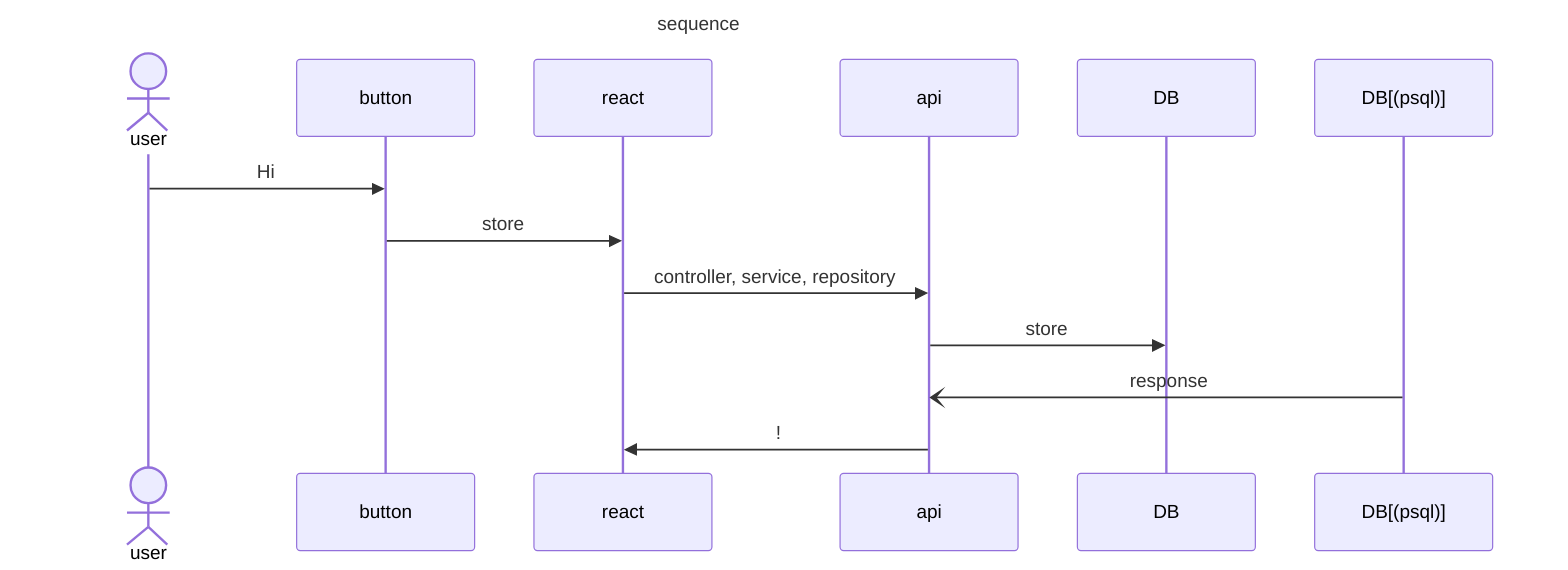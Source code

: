 ---
title: sequence
---

sequenceDiagram
    actor user
    user ->> button: Hi
    button ->> react: store
    react ->> api: controller, service, repository
    api ->> DB: store
    DB[(psql)] -) api: response
    api ->> react: !